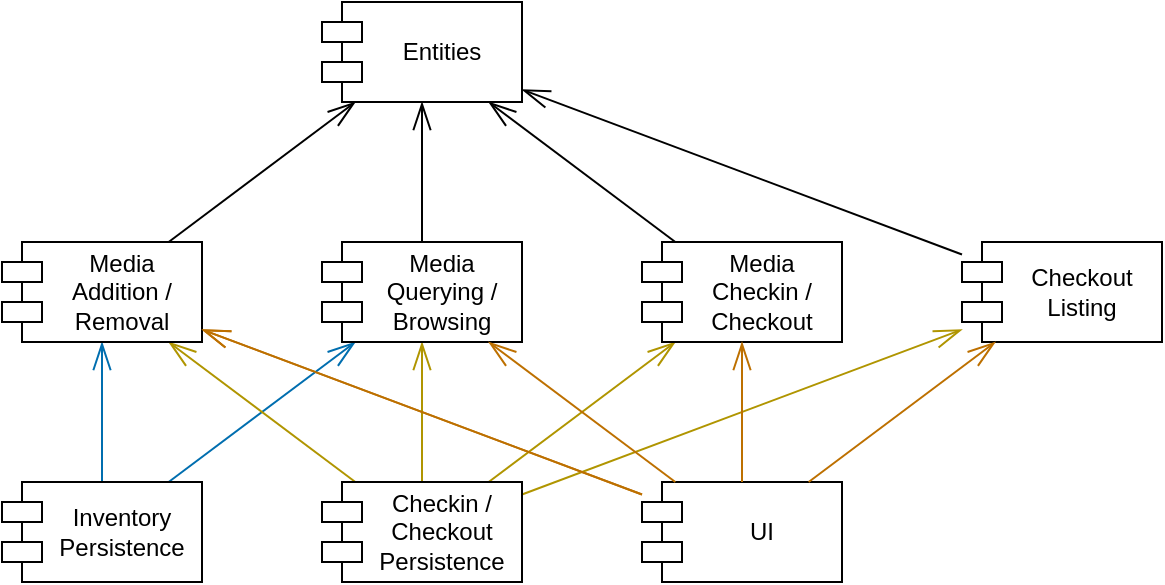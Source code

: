 <mxfile version="16.5.1" type="device" pages="2"><diagram id="3HhDGUCTuPXhGJLU1Bjr" name="Component Overview"><mxGraphModel dx="982" dy="588" grid="1" gridSize="10" guides="1" tooltips="1" connect="1" arrows="1" fold="1" page="1" pageScale="1" pageWidth="1600" pageHeight="1200" math="0" shadow="0"><root><mxCell id="0"/><mxCell id="1" parent="0"/><mxCell id="PViRO45lnsMERoX-mHAi-35" style="edgeStyle=none;shape=connector;rounded=0;orthogonalLoop=1;jettySize=auto;html=1;labelBackgroundColor=default;fontFamily=Helvetica;fontSize=11;fontColor=default;endArrow=openThin;endFill=0;startSize=12;endSize=12;strokeColor=#BD7000;fillColor=#f0a30a;" parent="1" source="PViRO45lnsMERoX-mHAi-4" target="PViRO45lnsMERoX-mHAi-7" edge="1"><mxGeometry relative="1" as="geometry"><mxPoint x="-40" y="70" as="targetPoint"/></mxGeometry></mxCell><mxCell id="PViRO45lnsMERoX-mHAi-11" style="edgeStyle=none;shape=connector;rounded=0;orthogonalLoop=1;jettySize=auto;html=1;labelBackgroundColor=default;fontFamily=Helvetica;fontSize=11;fontColor=default;endArrow=openThin;endFill=0;startSize=12;endSize=12;strokeColor=default;" parent="1" source="PViRO45lnsMERoX-mHAi-7" target="PViRO45lnsMERoX-mHAi-1" edge="1"><mxGeometry relative="1" as="geometry"/></mxCell><mxCell id="PViRO45lnsMERoX-mHAi-12" style="edgeStyle=none;shape=connector;rounded=0;orthogonalLoop=1;jettySize=auto;html=1;labelBackgroundColor=default;fontFamily=Helvetica;fontSize=11;fontColor=default;endArrow=openThin;endFill=0;startSize=12;endSize=12;strokeColor=default;" parent="1" source="PViRO45lnsMERoX-mHAi-8" target="PViRO45lnsMERoX-mHAi-1" edge="1"><mxGeometry relative="1" as="geometry"/></mxCell><mxCell id="PViRO45lnsMERoX-mHAi-13" style="edgeStyle=none;shape=connector;rounded=0;orthogonalLoop=1;jettySize=auto;html=1;labelBackgroundColor=default;fontFamily=Helvetica;fontSize=11;fontColor=default;endArrow=openThin;endFill=0;startSize=12;endSize=12;strokeColor=default;" parent="1" source="PViRO45lnsMERoX-mHAi-9" target="PViRO45lnsMERoX-mHAi-1" edge="1"><mxGeometry relative="1" as="geometry"/></mxCell><mxCell id="PViRO45lnsMERoX-mHAi-17" style="edgeStyle=none;shape=connector;rounded=0;orthogonalLoop=1;jettySize=auto;html=1;labelBackgroundColor=default;fontFamily=Helvetica;fontSize=11;fontColor=default;endArrow=openThin;endFill=0;startSize=12;endSize=12;strokeColor=#006EAF;fillColor=#1ba1e2;" parent="1" source="PViRO45lnsMERoX-mHAi-14" target="PViRO45lnsMERoX-mHAi-7" edge="1"><mxGeometry relative="1" as="geometry"/></mxCell><mxCell id="PViRO45lnsMERoX-mHAi-18" style="edgeStyle=none;shape=connector;rounded=0;orthogonalLoop=1;jettySize=auto;html=1;labelBackgroundColor=default;fontFamily=Helvetica;fontSize=11;fontColor=default;endArrow=openThin;endFill=0;startSize=12;endSize=12;strokeColor=#006EAF;fillColor=#1ba1e2;" parent="1" source="PViRO45lnsMERoX-mHAi-14" target="PViRO45lnsMERoX-mHAi-9" edge="1"><mxGeometry relative="1" as="geometry"/></mxCell><mxCell id="PViRO45lnsMERoX-mHAi-19" style="edgeStyle=none;shape=connector;rounded=0;orthogonalLoop=1;jettySize=auto;html=1;labelBackgroundColor=default;fontFamily=Helvetica;fontSize=11;fontColor=default;endArrow=openThin;endFill=0;startSize=12;endSize=12;strokeColor=#B09500;fillColor=#e3c800;" parent="1" source="PViRO45lnsMERoX-mHAi-15" target="PViRO45lnsMERoX-mHAi-8" edge="1"><mxGeometry relative="1" as="geometry"/></mxCell><mxCell id="PViRO45lnsMERoX-mHAi-30" style="edgeStyle=none;shape=connector;rounded=0;orthogonalLoop=1;jettySize=auto;html=1;labelBackgroundColor=default;fontFamily=Helvetica;fontSize=11;fontColor=default;endArrow=openThin;endFill=0;startSize=12;endSize=12;strokeColor=#B09500;fillColor=#e3c800;" parent="1" source="PViRO45lnsMERoX-mHAi-15" target="PViRO45lnsMERoX-mHAi-21" edge="1"><mxGeometry relative="1" as="geometry"/></mxCell><mxCell id="PViRO45lnsMERoX-mHAi-31" style="edgeStyle=none;shape=connector;rounded=0;orthogonalLoop=1;jettySize=auto;html=1;labelBackgroundColor=default;fontFamily=Helvetica;fontSize=11;fontColor=default;endArrow=openThin;endFill=0;startSize=12;endSize=12;strokeColor=#B09500;fillColor=#e3c800;" parent="1" source="PViRO45lnsMERoX-mHAi-15" target="PViRO45lnsMERoX-mHAi-9" edge="1"><mxGeometry relative="1" as="geometry"/></mxCell><mxCell id="243bSo4BZL4MdntdNz_G-4" style="edgeStyle=none;shape=connector;rounded=0;orthogonalLoop=1;jettySize=auto;html=1;labelBackgroundColor=default;fontFamily=Helvetica;fontSize=11;fontColor=default;endArrow=openThin;endFill=0;startSize=12;endSize=12;strokeColor=#B09500;fillColor=#e3c800;" parent="1" source="PViRO45lnsMERoX-mHAi-15" target="PViRO45lnsMERoX-mHAi-7" edge="1"><mxGeometry relative="1" as="geometry"><mxPoint x="153.333" y="210" as="targetPoint"/></mxGeometry></mxCell><mxCell id="PViRO45lnsMERoX-mHAi-22" style="edgeStyle=none;shape=connector;rounded=0;orthogonalLoop=1;jettySize=auto;html=1;labelBackgroundColor=default;fontFamily=Helvetica;fontSize=11;fontColor=default;endArrow=openThin;endFill=0;startSize=12;endSize=12;strokeColor=default;" parent="1" source="PViRO45lnsMERoX-mHAi-21" target="PViRO45lnsMERoX-mHAi-1" edge="1"><mxGeometry relative="1" as="geometry"/></mxCell><mxCell id="PViRO45lnsMERoX-mHAi-1" value="Entities" style="shape=module;align=center;spacingLeft=20;align=center;verticalAlign=middle;whiteSpace=wrap;" parent="1" vertex="1"><mxGeometry x="230" y="40" width="100" height="50" as="geometry"/></mxCell><mxCell id="PViRO45lnsMERoX-mHAi-4" value="UI" style="shape=module;align=center;spacingLeft=20;align=center;verticalAlign=middle;whiteSpace=wrap;" parent="1" vertex="1"><mxGeometry x="390" y="280" width="100" height="50" as="geometry"/></mxCell><mxCell id="PViRO45lnsMERoX-mHAi-7" value="Media Addition / Removal" style="shape=module;align=center;spacingLeft=20;align=center;verticalAlign=middle;whiteSpace=wrap;" parent="1" vertex="1"><mxGeometry x="70" y="160" width="100" height="50" as="geometry"/></mxCell><mxCell id="PViRO45lnsMERoX-mHAi-8" value="Media Checkin / Checkout" style="shape=module;align=center;spacingLeft=20;align=center;verticalAlign=middle;whiteSpace=wrap;" parent="1" vertex="1"><mxGeometry x="390" y="160" width="100" height="50" as="geometry"/></mxCell><mxCell id="PViRO45lnsMERoX-mHAi-9" value="Media Querying / Browsing" style="shape=module;align=center;spacingLeft=20;align=center;verticalAlign=middle;whiteSpace=wrap;" parent="1" vertex="1"><mxGeometry x="230" y="160" width="100" height="50" as="geometry"/></mxCell><mxCell id="PViRO45lnsMERoX-mHAi-14" value="Inventory Persistence" style="shape=module;align=center;spacingLeft=20;align=center;verticalAlign=middle;whiteSpace=wrap;" parent="1" vertex="1"><mxGeometry x="70" y="280" width="100" height="50" as="geometry"/></mxCell><mxCell id="PViRO45lnsMERoX-mHAi-15" value="Checkin / Checkout Persistence" style="shape=module;align=center;spacingLeft=20;align=center;verticalAlign=middle;whiteSpace=wrap;" parent="1" vertex="1"><mxGeometry x="230" y="280" width="100" height="50" as="geometry"/></mxCell><mxCell id="PViRO45lnsMERoX-mHAi-21" value="Checkout Listing" style="shape=module;align=center;spacingLeft=20;align=center;verticalAlign=middle;whiteSpace=wrap;" parent="1" vertex="1"><mxGeometry x="550" y="160" width="100" height="50" as="geometry"/></mxCell><mxCell id="7hFrIZVfRNf05mKEVoW2-7" style="edgeStyle=none;shape=connector;rounded=0;orthogonalLoop=1;jettySize=auto;html=1;labelBackgroundColor=default;fontFamily=Helvetica;fontSize=11;fontColor=default;endArrow=openThin;endFill=0;startSize=12;endSize=12;strokeColor=#BD7000;fillColor=#f0a30a;" parent="1" target="PViRO45lnsMERoX-mHAi-21" edge="1" source="PViRO45lnsMERoX-mHAi-4"><mxGeometry relative="1" as="geometry"><mxPoint x="600" y="280" as="sourcePoint"/><mxPoint x="650" y="100" as="targetPoint"/></mxGeometry></mxCell><mxCell id="7hFrIZVfRNf05mKEVoW2-8" style="edgeStyle=none;shape=connector;rounded=0;orthogonalLoop=1;jettySize=auto;html=1;labelBackgroundColor=default;fontFamily=Helvetica;fontSize=11;fontColor=default;endArrow=openThin;endFill=0;startSize=12;endSize=12;strokeColor=#BD7000;fillColor=#f0a30a;" parent="1" target="PViRO45lnsMERoX-mHAi-8" edge="1" source="PViRO45lnsMERoX-mHAi-4"><mxGeometry relative="1" as="geometry"><mxPoint x="583.333" y="280" as="sourcePoint"/><mxPoint x="500" y="100" as="targetPoint"/></mxGeometry></mxCell><mxCell id="7hFrIZVfRNf05mKEVoW2-9" style="edgeStyle=none;shape=connector;rounded=0;orthogonalLoop=1;jettySize=auto;html=1;labelBackgroundColor=default;fontFamily=Helvetica;fontSize=11;fontColor=default;endArrow=openThin;endFill=0;startSize=12;endSize=12;strokeColor=#BD7000;fillColor=#f0a30a;" parent="1" target="PViRO45lnsMERoX-mHAi-9" edge="1" source="PViRO45lnsMERoX-mHAi-4"><mxGeometry relative="1" as="geometry"><mxPoint x="566.667" y="280" as="sourcePoint"/><mxPoint x="380" y="110" as="targetPoint"/></mxGeometry></mxCell><mxCell id="7hFrIZVfRNf05mKEVoW2-10" style="edgeStyle=none;shape=connector;rounded=0;orthogonalLoop=1;jettySize=auto;html=1;labelBackgroundColor=default;fontFamily=Helvetica;fontSize=11;fontColor=default;endArrow=openThin;endFill=0;startSize=12;endSize=12;strokeColor=#BD7000;fillColor=#f0a30a;" parent="1" target="PViRO45lnsMERoX-mHAi-7" edge="1" source="PViRO45lnsMERoX-mHAi-4"><mxGeometry relative="1" as="geometry"><mxPoint x="550" y="280" as="sourcePoint"/><mxPoint x="170" y="203.182" as="targetPoint"/></mxGeometry></mxCell></root></mxGraphModel></diagram><diagram id="pPQjHrMoLcyB0sqf3h_W" name="Component Classes"><mxGraphModel dx="1718" dy="1029" grid="1" gridSize="10" guides="1" tooltips="1" connect="1" arrows="1" fold="1" page="1" pageScale="1" pageWidth="1600" pageHeight="1200" math="0" shadow="0"><root><mxCell id="0"/><mxCell id="1" parent="0"/><mxCell id="0zp0i9OfT9O5fiTyB-d3-11" style="edgeStyle=none;shape=connector;rounded=0;orthogonalLoop=1;jettySize=auto;html=1;labelBackgroundColor=default;fontFamily=Helvetica;fontSize=11;fontColor=default;endArrow=none;endFill=0;startSize=12;endSize=12;strokeColor=default;startArrow=diamondThin;startFill=1;" parent="1" source="0zp0i9OfT9O5fiTyB-d3-9" target="0zp0i9OfT9O5fiTyB-d3-10" edge="1"><mxGeometry relative="1" as="geometry"/></mxCell><mxCell id="0zp0i9OfT9O5fiTyB-d3-9" value="&lt;p style=&quot;margin:0px;margin-top:4px;text-align:center;&quot;&gt;&lt;i&gt;&amp;lt;&amp;lt;abstract&amp;gt;&amp;gt;&lt;/i&gt;&lt;/p&gt;&lt;p style=&quot;margin:0px;margin-top:4px;text-align:center;&quot;&gt;&lt;b&gt;&lt;i&gt;Media&lt;/i&gt;&lt;/b&gt;&lt;/p&gt;&lt;hr size=&quot;1&quot;&gt;&lt;p style=&quot;margin:0px;margin-left:4px;&quot;&gt;+ uid: Integer&lt;/p&gt;&lt;p style=&quot;margin:0px;margin-left:4px;&quot;&gt;+ title: String&lt;/p&gt;&lt;p style=&quot;margin:0px;margin-left:4px;&quot;&gt;+ authors: [Author]&lt;/p&gt;&lt;p style=&quot;margin:0px;margin-left:4px;&quot;&gt;+ released: Date&lt;/p&gt;&lt;p style=&quot;margin:0px;margin-left:4px;&quot;&gt;(+ thumbnail: Image)&lt;/p&gt;&lt;hr size=&quot;1&quot;&gt;&lt;p style=&quot;margin:0px;margin-left:4px;&quot;&gt;&lt;br&gt;&lt;/p&gt;" style="verticalAlign=top;align=left;overflow=fill;fontSize=12;fontFamily=Helvetica;html=1;fontColor=default;" parent="1" vertex="1"><mxGeometry x="320" y="80" width="160" height="140" as="geometry"/></mxCell><mxCell id="0zp0i9OfT9O5fiTyB-d3-10" value="&lt;p style=&quot;margin:0px;margin-top:4px;text-align:center;&quot;&gt;&lt;b&gt;Author&lt;/b&gt;&lt;/p&gt;&lt;hr size=&quot;1&quot;&gt;&lt;p style=&quot;margin:0px;margin-left:4px;&quot;&gt;+ uid: Integer&lt;/p&gt;&lt;p style=&quot;margin:0px;margin-left:4px;&quot;&gt;+ firstName: String&lt;/p&gt;&lt;p style=&quot;margin:0px;margin-left:4px;&quot;&gt;+ lastName: String&lt;/p&gt;&lt;hr size=&quot;1&quot;&gt;&lt;p style=&quot;margin:0px;margin-left:4px;&quot;&gt;&lt;br&gt;&lt;/p&gt;" style="verticalAlign=top;align=left;overflow=fill;fontSize=12;fontFamily=Helvetica;html=1;fontColor=default;" parent="1" vertex="1"><mxGeometry x="80" y="80" width="160" height="90" as="geometry"/></mxCell><mxCell id="0zp0i9OfT9O5fiTyB-d3-15" style="edgeStyle=none;shape=connector;rounded=0;orthogonalLoop=1;jettySize=auto;html=1;labelBackgroundColor=default;fontFamily=Helvetica;fontSize=11;fontColor=default;startArrow=diamondThin;startFill=1;endArrow=none;endFill=0;startSize=12;endSize=12;strokeColor=default;" parent="1" source="0zp0i9OfT9O5fiTyB-d3-13" target="0zp0i9OfT9O5fiTyB-d3-14" edge="1"><mxGeometry relative="1" as="geometry"/></mxCell><mxCell id="0zp0i9OfT9O5fiTyB-d3-20" style="edgeStyle=none;shape=connector;rounded=0;orthogonalLoop=1;jettySize=auto;html=1;labelBackgroundColor=default;fontFamily=Helvetica;fontSize=11;fontColor=default;startArrow=none;startFill=0;endArrow=block;endFill=0;startSize=12;endSize=12;strokeColor=default;" parent="1" source="0zp0i9OfT9O5fiTyB-d3-13" target="0zp0i9OfT9O5fiTyB-d3-9" edge="1"><mxGeometry relative="1" as="geometry"/></mxCell><mxCell id="0zp0i9OfT9O5fiTyB-d3-13" value="&lt;p style=&quot;margin:0px;margin-top:4px;text-align:center;&quot;&gt;&lt;b style=&quot;background-color: initial;&quot;&gt;Book&lt;/b&gt;&lt;br&gt;&lt;/p&gt;&lt;hr size=&quot;1&quot;&gt;&lt;p style=&quot;margin:0px;margin-left:4px;&quot;&gt;+ isbn: ISBN&lt;/p&gt;&lt;p style=&quot;margin:0px;margin-left:4px;&quot;&gt;+ edition: Integer&lt;/p&gt;&lt;hr size=&quot;1&quot;&gt;&lt;p style=&quot;margin:0px;margin-left:4px;&quot;&gt;&lt;br&gt;&lt;/p&gt;" style="verticalAlign=top;align=left;overflow=fill;fontSize=12;fontFamily=Helvetica;html=1;fontColor=default;" parent="1" vertex="1"><mxGeometry x="560" y="280" width="160" height="80" as="geometry"/></mxCell><mxCell id="0zp0i9OfT9O5fiTyB-d3-14" value="&lt;p style=&quot;margin:0px;margin-top:4px;text-align:center;&quot;&gt;&lt;b style=&quot;background-color: initial;&quot;&gt;ISBN&lt;/b&gt;&lt;br&gt;&lt;/p&gt;&lt;hr size=&quot;1&quot;&gt;&lt;p style=&quot;margin:0px;margin-left:4px;&quot;&gt;...&lt;/p&gt;&lt;hr size=&quot;1&quot;&gt;&lt;p style=&quot;margin:0px;margin-left:4px;&quot;&gt;&lt;br&gt;&lt;/p&gt;" style="verticalAlign=top;align=left;overflow=fill;fontSize=12;fontFamily=Helvetica;html=1;fontColor=default;" parent="1" vertex="1"><mxGeometry x="560" y="400" width="160" height="70" as="geometry"/></mxCell><mxCell id="0zp0i9OfT9O5fiTyB-d3-18" style="edgeStyle=none;shape=connector;rounded=0;orthogonalLoop=1;jettySize=auto;html=1;labelBackgroundColor=default;fontFamily=Helvetica;fontSize=11;fontColor=default;startArrow=diamondThin;startFill=1;endArrow=none;endFill=0;startSize=12;endSize=12;strokeColor=default;" parent="1" source="0zp0i9OfT9O5fiTyB-d3-16" target="0zp0i9OfT9O5fiTyB-d3-17" edge="1"><mxGeometry relative="1" as="geometry"/></mxCell><mxCell id="0zp0i9OfT9O5fiTyB-d3-21" style="edgeStyle=none;shape=connector;rounded=0;orthogonalLoop=1;jettySize=auto;html=1;labelBackgroundColor=default;fontFamily=Helvetica;fontSize=11;fontColor=default;startArrow=none;startFill=0;endArrow=block;endFill=0;startSize=12;endSize=12;strokeColor=default;" parent="1" source="0zp0i9OfT9O5fiTyB-d3-16" target="0zp0i9OfT9O5fiTyB-d3-9" edge="1"><mxGeometry relative="1" as="geometry"/></mxCell><mxCell id="0zp0i9OfT9O5fiTyB-d3-16" value="&lt;p style=&quot;margin:0px;margin-top:4px;text-align:center;&quot;&gt;&lt;b style=&quot;background-color: initial;&quot;&gt;Article&lt;/b&gt;&lt;br&gt;&lt;/p&gt;&lt;hr size=&quot;1&quot;&gt;&lt;p style=&quot;margin:0px;margin-left:4px;&quot;&gt;+ doi: DOI&lt;/p&gt;&lt;hr size=&quot;1&quot;&gt;&lt;p style=&quot;margin:0px;margin-left:4px;&quot;&gt;&lt;br&gt;&lt;/p&gt;" style="verticalAlign=top;align=left;overflow=fill;fontSize=12;fontFamily=Helvetica;html=1;fontColor=default;" parent="1" vertex="1"><mxGeometry x="320" y="280" width="160" height="70" as="geometry"/></mxCell><mxCell id="0zp0i9OfT9O5fiTyB-d3-17" value="&lt;p style=&quot;margin:0px;margin-top:4px;text-align:center;&quot;&gt;&lt;b style=&quot;background-color: initial;&quot;&gt;DOI&lt;/b&gt;&lt;br&gt;&lt;/p&gt;&lt;hr size=&quot;1&quot;&gt;&lt;p style=&quot;margin:0px;margin-left:4px;&quot;&gt;...&lt;/p&gt;&lt;hr size=&quot;1&quot;&gt;&lt;p style=&quot;margin:0px;margin-left:4px;&quot;&gt;&lt;br&gt;&lt;/p&gt;" style="verticalAlign=top;align=left;overflow=fill;fontSize=12;fontFamily=Helvetica;html=1;fontColor=default;" parent="1" vertex="1"><mxGeometry x="320" y="400" width="160" height="70" as="geometry"/></mxCell><mxCell id="0zp0i9OfT9O5fiTyB-d3-23" style="edgeStyle=none;shape=connector;rounded=0;orthogonalLoop=1;jettySize=auto;html=1;labelBackgroundColor=default;fontFamily=Helvetica;fontSize=11;fontColor=default;startArrow=none;startFill=0;endArrow=block;endFill=0;startSize=12;endSize=12;strokeColor=default;" parent="1" source="0zp0i9OfT9O5fiTyB-d3-22" target="0zp0i9OfT9O5fiTyB-d3-9" edge="1"><mxGeometry relative="1" as="geometry"/></mxCell><mxCell id="0zp0i9OfT9O5fiTyB-d3-22" value="&lt;p style=&quot;margin:0px;margin-top:4px;text-align:center;&quot;&gt;&lt;b style=&quot;background-color: initial;&quot;&gt;Video&lt;/b&gt;&lt;br&gt;&lt;/p&gt;&lt;hr size=&quot;1&quot;&gt;&lt;p style=&quot;margin:0px;margin-left:4px;&quot;&gt;+ length: Duration&lt;/p&gt;&lt;hr size=&quot;1&quot;&gt;&lt;p style=&quot;margin:0px;margin-left:4px;&quot;&gt;&lt;br&gt;&lt;/p&gt;" style="verticalAlign=top;align=left;overflow=fill;fontSize=12;fontFamily=Helvetica;html=1;fontColor=default;" parent="1" vertex="1"><mxGeometry x="80" y="280" width="160" height="70" as="geometry"/></mxCell><mxCell id="0zp0i9OfT9O5fiTyB-d3-30" style="edgeStyle=none;shape=connector;rounded=0;orthogonalLoop=1;jettySize=auto;html=1;labelBackgroundColor=default;fontFamily=Helvetica;fontSize=11;fontColor=default;startArrow=diamondThin;startFill=1;endArrow=none;endFill=0;startSize=12;endSize=12;strokeColor=default;" parent="1" source="0zp0i9OfT9O5fiTyB-d3-25" target="0zp0i9OfT9O5fiTyB-d3-9" edge="1"><mxGeometry relative="1" as="geometry"/></mxCell><mxCell id="0zp0i9OfT9O5fiTyB-d3-25" value="&lt;p style=&quot;margin:0px;margin-top:4px;text-align:center;&quot;&gt;&lt;i&gt;&amp;lt;&amp;lt;abstract&amp;gt;&amp;gt;&lt;/i&gt;&lt;/p&gt;&lt;p style=&quot;margin:0px;margin-top:4px;text-align:center;&quot;&gt;&lt;b&gt;&lt;i&gt;MediaInstance&lt;/i&gt;&lt;/b&gt;&lt;/p&gt;&lt;hr size=&quot;1&quot;&gt;&lt;p style=&quot;margin:0px;margin-left:4px;&quot;&gt;+ uid: Integer&lt;/p&gt;&lt;p style=&quot;margin:0px;margin-left:4px;&quot;&gt;+ media: Media&lt;br&gt;&lt;/p&gt;&lt;hr size=&quot;1&quot;&gt;&lt;p style=&quot;margin:0px;margin-left:4px;&quot;&gt;&lt;br&gt;&lt;/p&gt;" style="verticalAlign=top;align=left;overflow=fill;fontSize=12;fontFamily=Helvetica;html=1;fontColor=default;" parent="1" vertex="1"><mxGeometry x="920" y="80" width="160" height="100" as="geometry"/></mxCell><mxCell id="0zp0i9OfT9O5fiTyB-d3-28" style="edgeStyle=none;shape=connector;rounded=0;orthogonalLoop=1;jettySize=auto;html=1;labelBackgroundColor=default;fontFamily=Helvetica;fontSize=11;fontColor=default;startArrow=none;startFill=0;endArrow=block;endFill=0;startSize=12;endSize=12;strokeColor=default;" parent="1" source="0zp0i9OfT9O5fiTyB-d3-26" target="0zp0i9OfT9O5fiTyB-d3-25" edge="1"><mxGeometry relative="1" as="geometry"/></mxCell><mxCell id="0zp0i9OfT9O5fiTyB-d3-26" value="&lt;p style=&quot;margin:0px;margin-top:4px;text-align:center;&quot;&gt;&lt;b style=&quot;background-color: initial;&quot;&gt;PhysicalMediaInstance&lt;/b&gt;&lt;br&gt;&lt;/p&gt;&lt;hr size=&quot;1&quot;&gt;&lt;p style=&quot;margin:0px;margin-left:4px;&quot;&gt;+ location: Location&lt;br&gt;&lt;/p&gt;&lt;hr size=&quot;1&quot;&gt;&lt;p style=&quot;margin:0px;margin-left:4px;&quot;&gt;&lt;br&gt;&lt;/p&gt;" style="verticalAlign=top;align=left;overflow=fill;fontSize=12;fontFamily=Helvetica;html=1;fontColor=default;" parent="1" vertex="1"><mxGeometry x="800" y="240" width="160" height="70" as="geometry"/></mxCell><mxCell id="0zp0i9OfT9O5fiTyB-d3-29" style="edgeStyle=none;shape=connector;rounded=0;orthogonalLoop=1;jettySize=auto;html=1;labelBackgroundColor=default;fontFamily=Helvetica;fontSize=11;fontColor=default;startArrow=none;startFill=0;endArrow=block;endFill=0;startSize=12;endSize=12;strokeColor=default;" parent="1" source="0zp0i9OfT9O5fiTyB-d3-27" target="0zp0i9OfT9O5fiTyB-d3-25" edge="1"><mxGeometry relative="1" as="geometry"/></mxCell><mxCell id="0zp0i9OfT9O5fiTyB-d3-27" value="&lt;p style=&quot;margin:0px;margin-top:4px;text-align:center;&quot;&gt;&lt;b style=&quot;background-color: initial;&quot;&gt;DigitalMediaInstance&lt;/b&gt;&lt;br&gt;&lt;/p&gt;&lt;hr size=&quot;1&quot;&gt;&lt;p style=&quot;margin:0px;margin-left:4px;&quot;&gt;+ host: URL&lt;br&gt;&lt;/p&gt;&lt;hr size=&quot;1&quot;&gt;&lt;p style=&quot;margin:0px;margin-left:4px;&quot;&gt;&lt;br&gt;&lt;/p&gt;" style="verticalAlign=top;align=left;overflow=fill;fontSize=12;fontFamily=Helvetica;html=1;fontColor=default;" parent="1" vertex="1"><mxGeometry x="1040" y="240" width="160" height="70" as="geometry"/></mxCell><mxCell id="kS34iuWyc61IkwslK3yn-1" value="" style="shape=link;html=1;rounded=0;labelBackgroundColor=default;fontFamily=Helvetica;fontSize=11;fontColor=default;startArrow=diamondThin;startFill=1;endArrow=none;endFill=0;startSize=12;endSize=12;strokeColor=default;" parent="1" edge="1"><mxGeometry width="100" relative="1" as="geometry"><mxPoint x="30" y="560" as="sourcePoint"/><mxPoint x="1250" y="560" as="targetPoint"/></mxGeometry></mxCell><mxCell id="kS34iuWyc61IkwslK3yn-2" value="" style="shape=link;html=1;rounded=0;labelBackgroundColor=default;fontFamily=Helvetica;fontSize=11;fontColor=default;startArrow=diamondThin;startFill=1;endArrow=none;endFill=0;startSize=12;endSize=12;strokeColor=default;" parent="1" edge="1"><mxGeometry width="100" relative="1" as="geometry"><mxPoint x="1240" y="570" as="sourcePoint"/><mxPoint x="1240" y="30" as="targetPoint"/></mxGeometry></mxCell><mxCell id="kS34iuWyc61IkwslK3yn-3" value="" style="shape=link;html=1;rounded=0;labelBackgroundColor=default;fontFamily=Helvetica;fontSize=11;fontColor=default;startArrow=diamondThin;startFill=1;endArrow=none;endFill=0;startSize=12;endSize=12;strokeColor=default;" parent="1" edge="1"><mxGeometry width="100" relative="1" as="geometry"><mxPoint x="30" y="40" as="sourcePoint"/><mxPoint x="1250" y="40" as="targetPoint"/></mxGeometry></mxCell><mxCell id="kS34iuWyc61IkwslK3yn-4" value="" style="shape=link;html=1;rounded=0;labelBackgroundColor=default;fontFamily=Helvetica;fontSize=11;fontColor=default;startArrow=diamondThin;startFill=1;endArrow=none;endFill=0;startSize=12;endSize=12;strokeColor=default;" parent="1" edge="1"><mxGeometry width="100" relative="1" as="geometry"><mxPoint x="40" y="570" as="sourcePoint"/><mxPoint x="40" y="30" as="targetPoint"/></mxGeometry></mxCell><mxCell id="kS34iuWyc61IkwslK3yn-5" value="&lt;font style=&quot;font-size: 22px;&quot;&gt;Entities&lt;/font&gt;" style="text;html=1;strokeColor=none;fillColor=none;align=center;verticalAlign=middle;whiteSpace=wrap;rounded=0;fontFamily=Helvetica;fontSize=11;fontColor=default;" parent="1" vertex="1"><mxGeometry x="60" y="500" width="120" height="40" as="geometry"/></mxCell></root></mxGraphModel></diagram></mxfile>